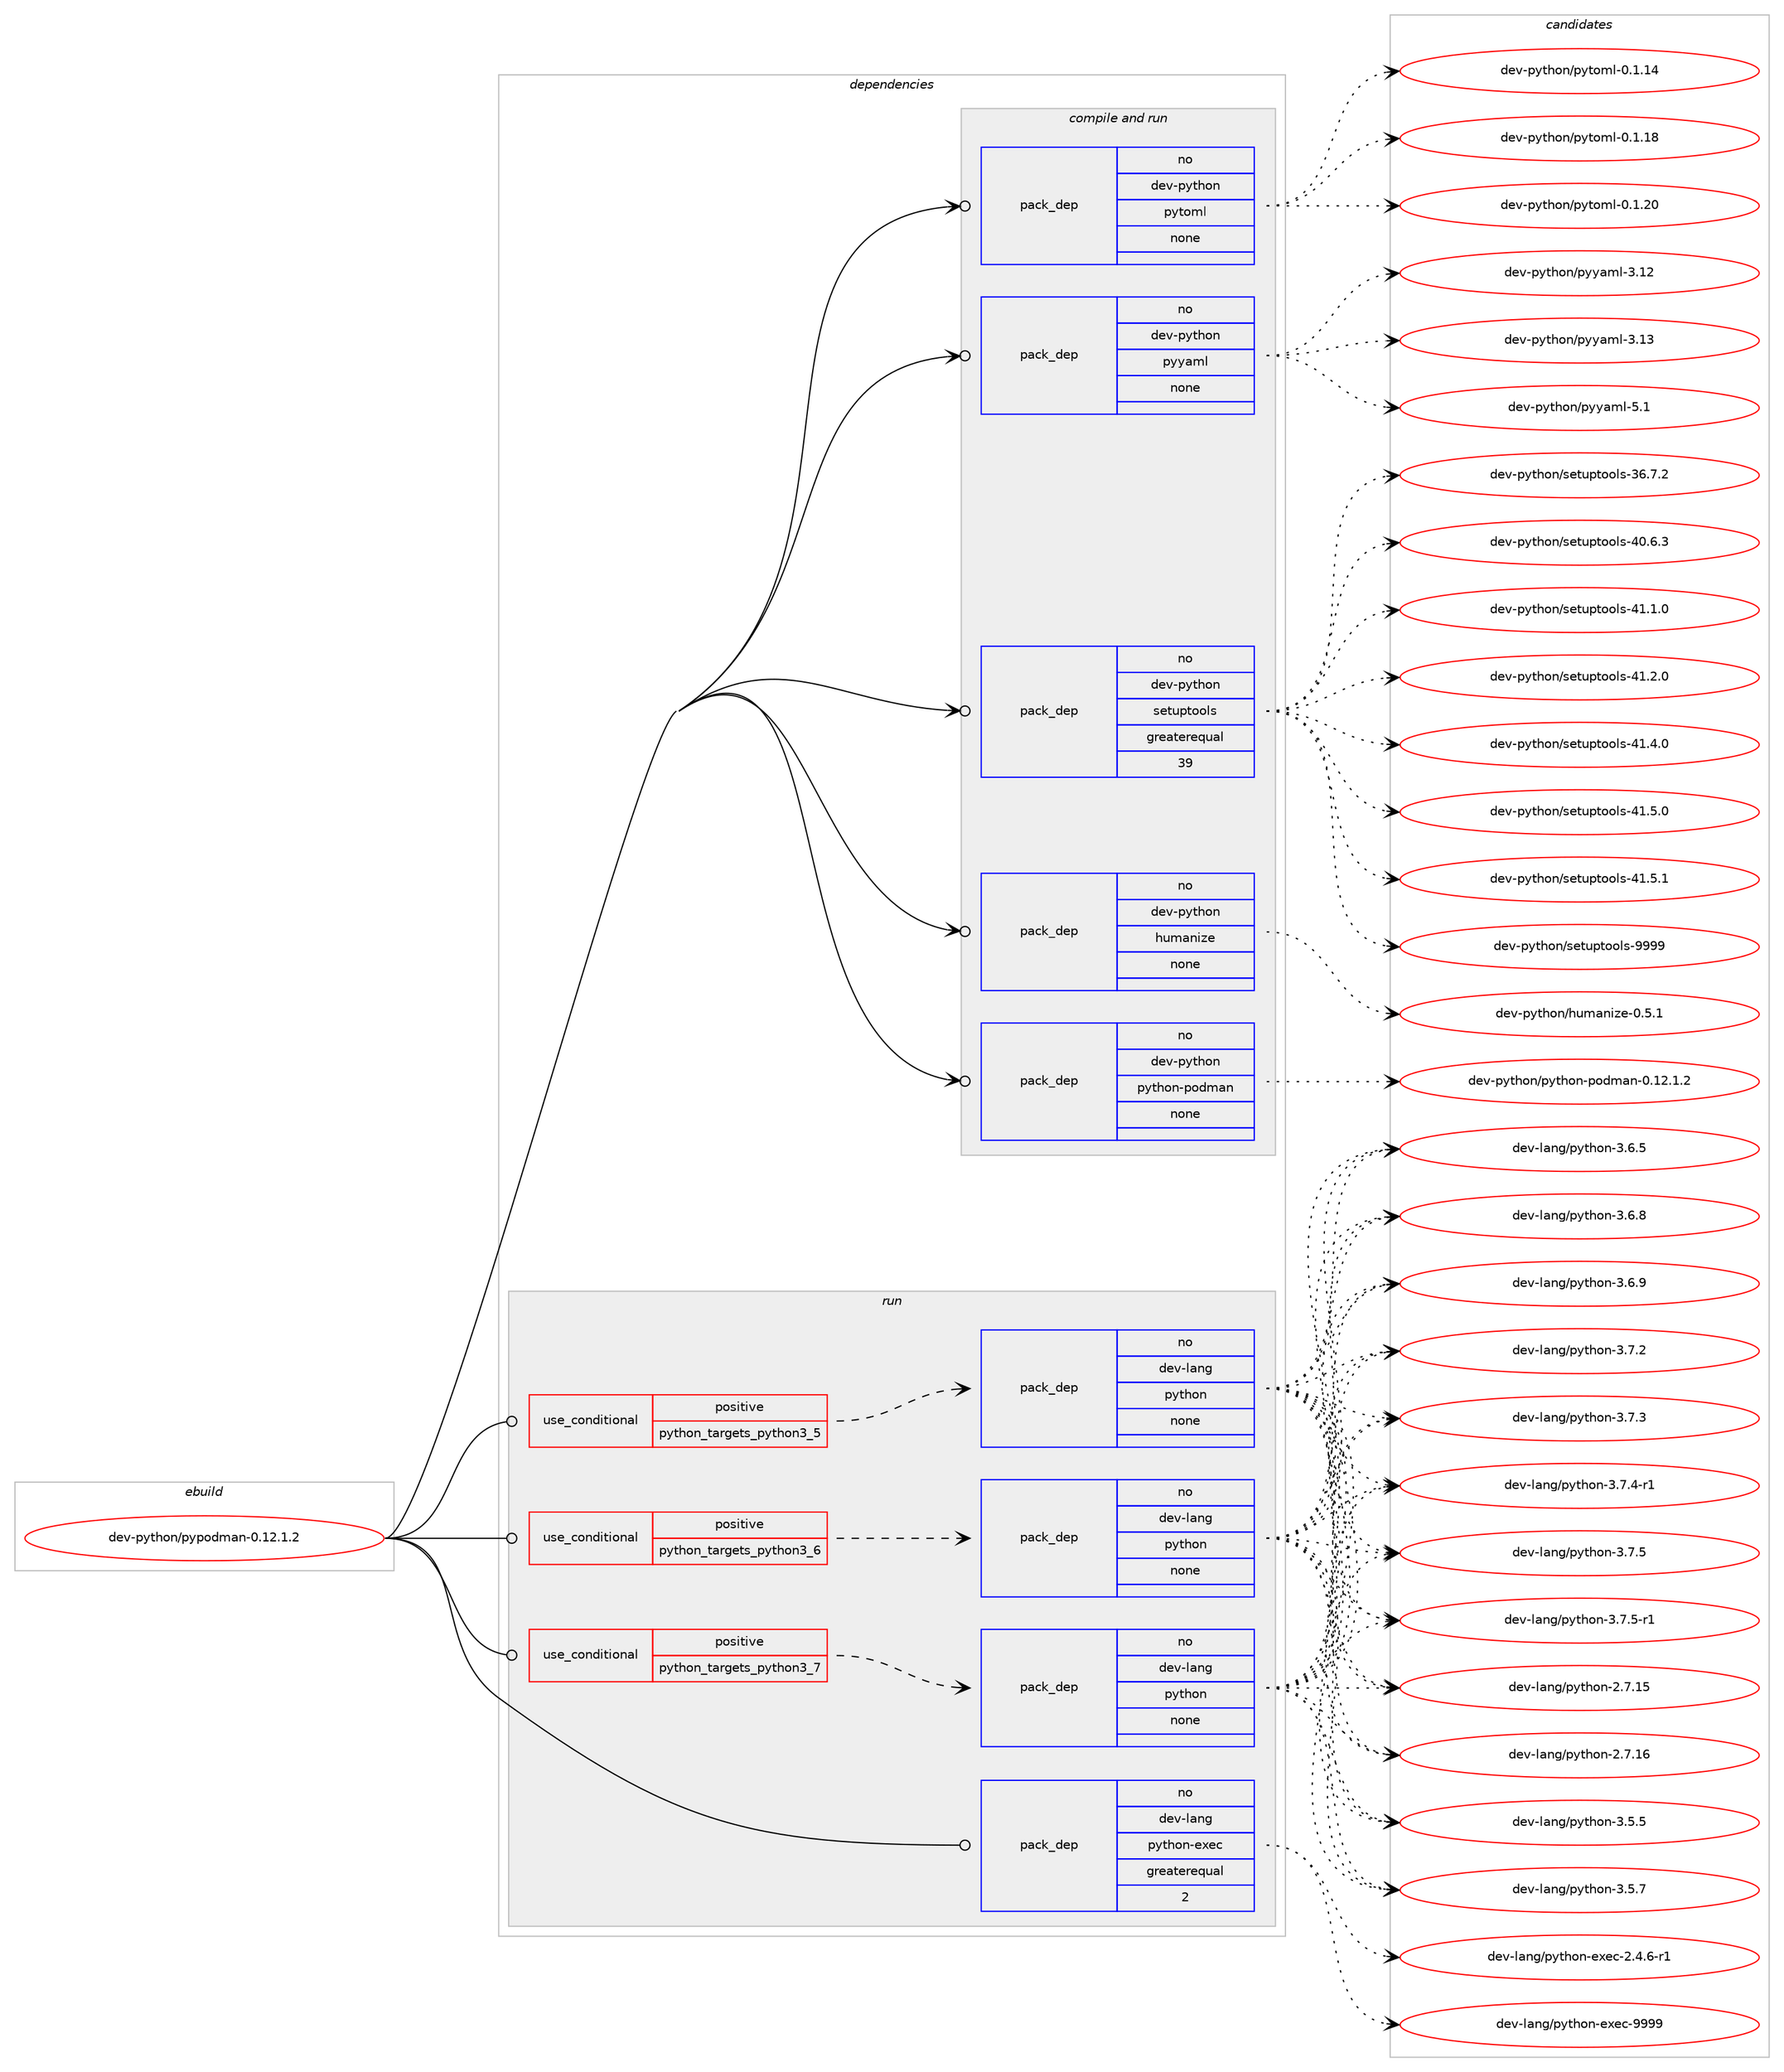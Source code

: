digraph prolog {

# *************
# Graph options
# *************

newrank=true;
concentrate=true;
compound=true;
graph [rankdir=LR,fontname=Helvetica,fontsize=10,ranksep=1.5];#, ranksep=2.5, nodesep=0.2];
edge  [arrowhead=vee];
node  [fontname=Helvetica,fontsize=10];

# **********
# The ebuild
# **********

subgraph cluster_leftcol {
color=gray;
rank=same;
label=<<i>ebuild</i>>;
id [label="dev-python/pypodman-0.12.1.2", color=red, width=4, href="../dev-python/pypodman-0.12.1.2.svg"];
}

# ****************
# The dependencies
# ****************

subgraph cluster_midcol {
color=gray;
label=<<i>dependencies</i>>;
subgraph cluster_compile {
fillcolor="#eeeeee";
style=filled;
label=<<i>compile</i>>;
}
subgraph cluster_compileandrun {
fillcolor="#eeeeee";
style=filled;
label=<<i>compile and run</i>>;
subgraph pack469423 {
dependency627822 [label=<<TABLE BORDER="0" CELLBORDER="1" CELLSPACING="0" CELLPADDING="4" WIDTH="220"><TR><TD ROWSPAN="6" CELLPADDING="30">pack_dep</TD></TR><TR><TD WIDTH="110">no</TD></TR><TR><TD>dev-python</TD></TR><TR><TD>humanize</TD></TR><TR><TD>none</TD></TR><TR><TD></TD></TR></TABLE>>, shape=none, color=blue];
}
id:e -> dependency627822:w [weight=20,style="solid",arrowhead="odotvee"];
subgraph pack469424 {
dependency627823 [label=<<TABLE BORDER="0" CELLBORDER="1" CELLSPACING="0" CELLPADDING="4" WIDTH="220"><TR><TD ROWSPAN="6" CELLPADDING="30">pack_dep</TD></TR><TR><TD WIDTH="110">no</TD></TR><TR><TD>dev-python</TD></TR><TR><TD>python-podman</TD></TR><TR><TD>none</TD></TR><TR><TD></TD></TR></TABLE>>, shape=none, color=blue];
}
id:e -> dependency627823:w [weight=20,style="solid",arrowhead="odotvee"];
subgraph pack469425 {
dependency627824 [label=<<TABLE BORDER="0" CELLBORDER="1" CELLSPACING="0" CELLPADDING="4" WIDTH="220"><TR><TD ROWSPAN="6" CELLPADDING="30">pack_dep</TD></TR><TR><TD WIDTH="110">no</TD></TR><TR><TD>dev-python</TD></TR><TR><TD>pytoml</TD></TR><TR><TD>none</TD></TR><TR><TD></TD></TR></TABLE>>, shape=none, color=blue];
}
id:e -> dependency627824:w [weight=20,style="solid",arrowhead="odotvee"];
subgraph pack469426 {
dependency627825 [label=<<TABLE BORDER="0" CELLBORDER="1" CELLSPACING="0" CELLPADDING="4" WIDTH="220"><TR><TD ROWSPAN="6" CELLPADDING="30">pack_dep</TD></TR><TR><TD WIDTH="110">no</TD></TR><TR><TD>dev-python</TD></TR><TR><TD>pyyaml</TD></TR><TR><TD>none</TD></TR><TR><TD></TD></TR></TABLE>>, shape=none, color=blue];
}
id:e -> dependency627825:w [weight=20,style="solid",arrowhead="odotvee"];
subgraph pack469427 {
dependency627826 [label=<<TABLE BORDER="0" CELLBORDER="1" CELLSPACING="0" CELLPADDING="4" WIDTH="220"><TR><TD ROWSPAN="6" CELLPADDING="30">pack_dep</TD></TR><TR><TD WIDTH="110">no</TD></TR><TR><TD>dev-python</TD></TR><TR><TD>setuptools</TD></TR><TR><TD>greaterequal</TD></TR><TR><TD>39</TD></TR></TABLE>>, shape=none, color=blue];
}
id:e -> dependency627826:w [weight=20,style="solid",arrowhead="odotvee"];
}
subgraph cluster_run {
fillcolor="#eeeeee";
style=filled;
label=<<i>run</i>>;
subgraph cond146549 {
dependency627827 [label=<<TABLE BORDER="0" CELLBORDER="1" CELLSPACING="0" CELLPADDING="4"><TR><TD ROWSPAN="3" CELLPADDING="10">use_conditional</TD></TR><TR><TD>positive</TD></TR><TR><TD>python_targets_python3_5</TD></TR></TABLE>>, shape=none, color=red];
subgraph pack469428 {
dependency627828 [label=<<TABLE BORDER="0" CELLBORDER="1" CELLSPACING="0" CELLPADDING="4" WIDTH="220"><TR><TD ROWSPAN="6" CELLPADDING="30">pack_dep</TD></TR><TR><TD WIDTH="110">no</TD></TR><TR><TD>dev-lang</TD></TR><TR><TD>python</TD></TR><TR><TD>none</TD></TR><TR><TD></TD></TR></TABLE>>, shape=none, color=blue];
}
dependency627827:e -> dependency627828:w [weight=20,style="dashed",arrowhead="vee"];
}
id:e -> dependency627827:w [weight=20,style="solid",arrowhead="odot"];
subgraph cond146550 {
dependency627829 [label=<<TABLE BORDER="0" CELLBORDER="1" CELLSPACING="0" CELLPADDING="4"><TR><TD ROWSPAN="3" CELLPADDING="10">use_conditional</TD></TR><TR><TD>positive</TD></TR><TR><TD>python_targets_python3_6</TD></TR></TABLE>>, shape=none, color=red];
subgraph pack469429 {
dependency627830 [label=<<TABLE BORDER="0" CELLBORDER="1" CELLSPACING="0" CELLPADDING="4" WIDTH="220"><TR><TD ROWSPAN="6" CELLPADDING="30">pack_dep</TD></TR><TR><TD WIDTH="110">no</TD></TR><TR><TD>dev-lang</TD></TR><TR><TD>python</TD></TR><TR><TD>none</TD></TR><TR><TD></TD></TR></TABLE>>, shape=none, color=blue];
}
dependency627829:e -> dependency627830:w [weight=20,style="dashed",arrowhead="vee"];
}
id:e -> dependency627829:w [weight=20,style="solid",arrowhead="odot"];
subgraph cond146551 {
dependency627831 [label=<<TABLE BORDER="0" CELLBORDER="1" CELLSPACING="0" CELLPADDING="4"><TR><TD ROWSPAN="3" CELLPADDING="10">use_conditional</TD></TR><TR><TD>positive</TD></TR><TR><TD>python_targets_python3_7</TD></TR></TABLE>>, shape=none, color=red];
subgraph pack469430 {
dependency627832 [label=<<TABLE BORDER="0" CELLBORDER="1" CELLSPACING="0" CELLPADDING="4" WIDTH="220"><TR><TD ROWSPAN="6" CELLPADDING="30">pack_dep</TD></TR><TR><TD WIDTH="110">no</TD></TR><TR><TD>dev-lang</TD></TR><TR><TD>python</TD></TR><TR><TD>none</TD></TR><TR><TD></TD></TR></TABLE>>, shape=none, color=blue];
}
dependency627831:e -> dependency627832:w [weight=20,style="dashed",arrowhead="vee"];
}
id:e -> dependency627831:w [weight=20,style="solid",arrowhead="odot"];
subgraph pack469431 {
dependency627833 [label=<<TABLE BORDER="0" CELLBORDER="1" CELLSPACING="0" CELLPADDING="4" WIDTH="220"><TR><TD ROWSPAN="6" CELLPADDING="30">pack_dep</TD></TR><TR><TD WIDTH="110">no</TD></TR><TR><TD>dev-lang</TD></TR><TR><TD>python-exec</TD></TR><TR><TD>greaterequal</TD></TR><TR><TD>2</TD></TR></TABLE>>, shape=none, color=blue];
}
id:e -> dependency627833:w [weight=20,style="solid",arrowhead="odot"];
}
}

# **************
# The candidates
# **************

subgraph cluster_choices {
rank=same;
color=gray;
label=<<i>candidates</i>>;

subgraph choice469423 {
color=black;
nodesep=1;
choice100101118451121211161041111104710411710997110105122101454846534649 [label="dev-python/humanize-0.5.1", color=red, width=4,href="../dev-python/humanize-0.5.1.svg"];
dependency627822:e -> choice100101118451121211161041111104710411710997110105122101454846534649:w [style=dotted,weight="100"];
}
subgraph choice469424 {
color=black;
nodesep=1;
choice10010111845112121116104111110471121211161041111104511211110010997110454846495046494650 [label="dev-python/python-podman-0.12.1.2", color=red, width=4,href="../dev-python/python-podman-0.12.1.2.svg"];
dependency627823:e -> choice10010111845112121116104111110471121211161041111104511211110010997110454846495046494650:w [style=dotted,weight="100"];
}
subgraph choice469425 {
color=black;
nodesep=1;
choice100101118451121211161041111104711212111611110910845484649464952 [label="dev-python/pytoml-0.1.14", color=red, width=4,href="../dev-python/pytoml-0.1.14.svg"];
choice100101118451121211161041111104711212111611110910845484649464956 [label="dev-python/pytoml-0.1.18", color=red, width=4,href="../dev-python/pytoml-0.1.18.svg"];
choice100101118451121211161041111104711212111611110910845484649465048 [label="dev-python/pytoml-0.1.20", color=red, width=4,href="../dev-python/pytoml-0.1.20.svg"];
dependency627824:e -> choice100101118451121211161041111104711212111611110910845484649464952:w [style=dotted,weight="100"];
dependency627824:e -> choice100101118451121211161041111104711212111611110910845484649464956:w [style=dotted,weight="100"];
dependency627824:e -> choice100101118451121211161041111104711212111611110910845484649465048:w [style=dotted,weight="100"];
}
subgraph choice469426 {
color=black;
nodesep=1;
choice1001011184511212111610411111047112121121971091084551464950 [label="dev-python/pyyaml-3.12", color=red, width=4,href="../dev-python/pyyaml-3.12.svg"];
choice1001011184511212111610411111047112121121971091084551464951 [label="dev-python/pyyaml-3.13", color=red, width=4,href="../dev-python/pyyaml-3.13.svg"];
choice10010111845112121116104111110471121211219710910845534649 [label="dev-python/pyyaml-5.1", color=red, width=4,href="../dev-python/pyyaml-5.1.svg"];
dependency627825:e -> choice1001011184511212111610411111047112121121971091084551464950:w [style=dotted,weight="100"];
dependency627825:e -> choice1001011184511212111610411111047112121121971091084551464951:w [style=dotted,weight="100"];
dependency627825:e -> choice10010111845112121116104111110471121211219710910845534649:w [style=dotted,weight="100"];
}
subgraph choice469427 {
color=black;
nodesep=1;
choice100101118451121211161041111104711510111611711211611111110811545515446554650 [label="dev-python/setuptools-36.7.2", color=red, width=4,href="../dev-python/setuptools-36.7.2.svg"];
choice100101118451121211161041111104711510111611711211611111110811545524846544651 [label="dev-python/setuptools-40.6.3", color=red, width=4,href="../dev-python/setuptools-40.6.3.svg"];
choice100101118451121211161041111104711510111611711211611111110811545524946494648 [label="dev-python/setuptools-41.1.0", color=red, width=4,href="../dev-python/setuptools-41.1.0.svg"];
choice100101118451121211161041111104711510111611711211611111110811545524946504648 [label="dev-python/setuptools-41.2.0", color=red, width=4,href="../dev-python/setuptools-41.2.0.svg"];
choice100101118451121211161041111104711510111611711211611111110811545524946524648 [label="dev-python/setuptools-41.4.0", color=red, width=4,href="../dev-python/setuptools-41.4.0.svg"];
choice100101118451121211161041111104711510111611711211611111110811545524946534648 [label="dev-python/setuptools-41.5.0", color=red, width=4,href="../dev-python/setuptools-41.5.0.svg"];
choice100101118451121211161041111104711510111611711211611111110811545524946534649 [label="dev-python/setuptools-41.5.1", color=red, width=4,href="../dev-python/setuptools-41.5.1.svg"];
choice10010111845112121116104111110471151011161171121161111111081154557575757 [label="dev-python/setuptools-9999", color=red, width=4,href="../dev-python/setuptools-9999.svg"];
dependency627826:e -> choice100101118451121211161041111104711510111611711211611111110811545515446554650:w [style=dotted,weight="100"];
dependency627826:e -> choice100101118451121211161041111104711510111611711211611111110811545524846544651:w [style=dotted,weight="100"];
dependency627826:e -> choice100101118451121211161041111104711510111611711211611111110811545524946494648:w [style=dotted,weight="100"];
dependency627826:e -> choice100101118451121211161041111104711510111611711211611111110811545524946504648:w [style=dotted,weight="100"];
dependency627826:e -> choice100101118451121211161041111104711510111611711211611111110811545524946524648:w [style=dotted,weight="100"];
dependency627826:e -> choice100101118451121211161041111104711510111611711211611111110811545524946534648:w [style=dotted,weight="100"];
dependency627826:e -> choice100101118451121211161041111104711510111611711211611111110811545524946534649:w [style=dotted,weight="100"];
dependency627826:e -> choice10010111845112121116104111110471151011161171121161111111081154557575757:w [style=dotted,weight="100"];
}
subgraph choice469428 {
color=black;
nodesep=1;
choice10010111845108971101034711212111610411111045504655464953 [label="dev-lang/python-2.7.15", color=red, width=4,href="../dev-lang/python-2.7.15.svg"];
choice10010111845108971101034711212111610411111045504655464954 [label="dev-lang/python-2.7.16", color=red, width=4,href="../dev-lang/python-2.7.16.svg"];
choice100101118451089711010347112121116104111110455146534653 [label="dev-lang/python-3.5.5", color=red, width=4,href="../dev-lang/python-3.5.5.svg"];
choice100101118451089711010347112121116104111110455146534655 [label="dev-lang/python-3.5.7", color=red, width=4,href="../dev-lang/python-3.5.7.svg"];
choice100101118451089711010347112121116104111110455146544653 [label="dev-lang/python-3.6.5", color=red, width=4,href="../dev-lang/python-3.6.5.svg"];
choice100101118451089711010347112121116104111110455146544656 [label="dev-lang/python-3.6.8", color=red, width=4,href="../dev-lang/python-3.6.8.svg"];
choice100101118451089711010347112121116104111110455146544657 [label="dev-lang/python-3.6.9", color=red, width=4,href="../dev-lang/python-3.6.9.svg"];
choice100101118451089711010347112121116104111110455146554650 [label="dev-lang/python-3.7.2", color=red, width=4,href="../dev-lang/python-3.7.2.svg"];
choice100101118451089711010347112121116104111110455146554651 [label="dev-lang/python-3.7.3", color=red, width=4,href="../dev-lang/python-3.7.3.svg"];
choice1001011184510897110103471121211161041111104551465546524511449 [label="dev-lang/python-3.7.4-r1", color=red, width=4,href="../dev-lang/python-3.7.4-r1.svg"];
choice100101118451089711010347112121116104111110455146554653 [label="dev-lang/python-3.7.5", color=red, width=4,href="../dev-lang/python-3.7.5.svg"];
choice1001011184510897110103471121211161041111104551465546534511449 [label="dev-lang/python-3.7.5-r1", color=red, width=4,href="../dev-lang/python-3.7.5-r1.svg"];
dependency627828:e -> choice10010111845108971101034711212111610411111045504655464953:w [style=dotted,weight="100"];
dependency627828:e -> choice10010111845108971101034711212111610411111045504655464954:w [style=dotted,weight="100"];
dependency627828:e -> choice100101118451089711010347112121116104111110455146534653:w [style=dotted,weight="100"];
dependency627828:e -> choice100101118451089711010347112121116104111110455146534655:w [style=dotted,weight="100"];
dependency627828:e -> choice100101118451089711010347112121116104111110455146544653:w [style=dotted,weight="100"];
dependency627828:e -> choice100101118451089711010347112121116104111110455146544656:w [style=dotted,weight="100"];
dependency627828:e -> choice100101118451089711010347112121116104111110455146544657:w [style=dotted,weight="100"];
dependency627828:e -> choice100101118451089711010347112121116104111110455146554650:w [style=dotted,weight="100"];
dependency627828:e -> choice100101118451089711010347112121116104111110455146554651:w [style=dotted,weight="100"];
dependency627828:e -> choice1001011184510897110103471121211161041111104551465546524511449:w [style=dotted,weight="100"];
dependency627828:e -> choice100101118451089711010347112121116104111110455146554653:w [style=dotted,weight="100"];
dependency627828:e -> choice1001011184510897110103471121211161041111104551465546534511449:w [style=dotted,weight="100"];
}
subgraph choice469429 {
color=black;
nodesep=1;
choice10010111845108971101034711212111610411111045504655464953 [label="dev-lang/python-2.7.15", color=red, width=4,href="../dev-lang/python-2.7.15.svg"];
choice10010111845108971101034711212111610411111045504655464954 [label="dev-lang/python-2.7.16", color=red, width=4,href="../dev-lang/python-2.7.16.svg"];
choice100101118451089711010347112121116104111110455146534653 [label="dev-lang/python-3.5.5", color=red, width=4,href="../dev-lang/python-3.5.5.svg"];
choice100101118451089711010347112121116104111110455146534655 [label="dev-lang/python-3.5.7", color=red, width=4,href="../dev-lang/python-3.5.7.svg"];
choice100101118451089711010347112121116104111110455146544653 [label="dev-lang/python-3.6.5", color=red, width=4,href="../dev-lang/python-3.6.5.svg"];
choice100101118451089711010347112121116104111110455146544656 [label="dev-lang/python-3.6.8", color=red, width=4,href="../dev-lang/python-3.6.8.svg"];
choice100101118451089711010347112121116104111110455146544657 [label="dev-lang/python-3.6.9", color=red, width=4,href="../dev-lang/python-3.6.9.svg"];
choice100101118451089711010347112121116104111110455146554650 [label="dev-lang/python-3.7.2", color=red, width=4,href="../dev-lang/python-3.7.2.svg"];
choice100101118451089711010347112121116104111110455146554651 [label="dev-lang/python-3.7.3", color=red, width=4,href="../dev-lang/python-3.7.3.svg"];
choice1001011184510897110103471121211161041111104551465546524511449 [label="dev-lang/python-3.7.4-r1", color=red, width=4,href="../dev-lang/python-3.7.4-r1.svg"];
choice100101118451089711010347112121116104111110455146554653 [label="dev-lang/python-3.7.5", color=red, width=4,href="../dev-lang/python-3.7.5.svg"];
choice1001011184510897110103471121211161041111104551465546534511449 [label="dev-lang/python-3.7.5-r1", color=red, width=4,href="../dev-lang/python-3.7.5-r1.svg"];
dependency627830:e -> choice10010111845108971101034711212111610411111045504655464953:w [style=dotted,weight="100"];
dependency627830:e -> choice10010111845108971101034711212111610411111045504655464954:w [style=dotted,weight="100"];
dependency627830:e -> choice100101118451089711010347112121116104111110455146534653:w [style=dotted,weight="100"];
dependency627830:e -> choice100101118451089711010347112121116104111110455146534655:w [style=dotted,weight="100"];
dependency627830:e -> choice100101118451089711010347112121116104111110455146544653:w [style=dotted,weight="100"];
dependency627830:e -> choice100101118451089711010347112121116104111110455146544656:w [style=dotted,weight="100"];
dependency627830:e -> choice100101118451089711010347112121116104111110455146544657:w [style=dotted,weight="100"];
dependency627830:e -> choice100101118451089711010347112121116104111110455146554650:w [style=dotted,weight="100"];
dependency627830:e -> choice100101118451089711010347112121116104111110455146554651:w [style=dotted,weight="100"];
dependency627830:e -> choice1001011184510897110103471121211161041111104551465546524511449:w [style=dotted,weight="100"];
dependency627830:e -> choice100101118451089711010347112121116104111110455146554653:w [style=dotted,weight="100"];
dependency627830:e -> choice1001011184510897110103471121211161041111104551465546534511449:w [style=dotted,weight="100"];
}
subgraph choice469430 {
color=black;
nodesep=1;
choice10010111845108971101034711212111610411111045504655464953 [label="dev-lang/python-2.7.15", color=red, width=4,href="../dev-lang/python-2.7.15.svg"];
choice10010111845108971101034711212111610411111045504655464954 [label="dev-lang/python-2.7.16", color=red, width=4,href="../dev-lang/python-2.7.16.svg"];
choice100101118451089711010347112121116104111110455146534653 [label="dev-lang/python-3.5.5", color=red, width=4,href="../dev-lang/python-3.5.5.svg"];
choice100101118451089711010347112121116104111110455146534655 [label="dev-lang/python-3.5.7", color=red, width=4,href="../dev-lang/python-3.5.7.svg"];
choice100101118451089711010347112121116104111110455146544653 [label="dev-lang/python-3.6.5", color=red, width=4,href="../dev-lang/python-3.6.5.svg"];
choice100101118451089711010347112121116104111110455146544656 [label="dev-lang/python-3.6.8", color=red, width=4,href="../dev-lang/python-3.6.8.svg"];
choice100101118451089711010347112121116104111110455146544657 [label="dev-lang/python-3.6.9", color=red, width=4,href="../dev-lang/python-3.6.9.svg"];
choice100101118451089711010347112121116104111110455146554650 [label="dev-lang/python-3.7.2", color=red, width=4,href="../dev-lang/python-3.7.2.svg"];
choice100101118451089711010347112121116104111110455146554651 [label="dev-lang/python-3.7.3", color=red, width=4,href="../dev-lang/python-3.7.3.svg"];
choice1001011184510897110103471121211161041111104551465546524511449 [label="dev-lang/python-3.7.4-r1", color=red, width=4,href="../dev-lang/python-3.7.4-r1.svg"];
choice100101118451089711010347112121116104111110455146554653 [label="dev-lang/python-3.7.5", color=red, width=4,href="../dev-lang/python-3.7.5.svg"];
choice1001011184510897110103471121211161041111104551465546534511449 [label="dev-lang/python-3.7.5-r1", color=red, width=4,href="../dev-lang/python-3.7.5-r1.svg"];
dependency627832:e -> choice10010111845108971101034711212111610411111045504655464953:w [style=dotted,weight="100"];
dependency627832:e -> choice10010111845108971101034711212111610411111045504655464954:w [style=dotted,weight="100"];
dependency627832:e -> choice100101118451089711010347112121116104111110455146534653:w [style=dotted,weight="100"];
dependency627832:e -> choice100101118451089711010347112121116104111110455146534655:w [style=dotted,weight="100"];
dependency627832:e -> choice100101118451089711010347112121116104111110455146544653:w [style=dotted,weight="100"];
dependency627832:e -> choice100101118451089711010347112121116104111110455146544656:w [style=dotted,weight="100"];
dependency627832:e -> choice100101118451089711010347112121116104111110455146544657:w [style=dotted,weight="100"];
dependency627832:e -> choice100101118451089711010347112121116104111110455146554650:w [style=dotted,weight="100"];
dependency627832:e -> choice100101118451089711010347112121116104111110455146554651:w [style=dotted,weight="100"];
dependency627832:e -> choice1001011184510897110103471121211161041111104551465546524511449:w [style=dotted,weight="100"];
dependency627832:e -> choice100101118451089711010347112121116104111110455146554653:w [style=dotted,weight="100"];
dependency627832:e -> choice1001011184510897110103471121211161041111104551465546534511449:w [style=dotted,weight="100"];
}
subgraph choice469431 {
color=black;
nodesep=1;
choice10010111845108971101034711212111610411111045101120101994550465246544511449 [label="dev-lang/python-exec-2.4.6-r1", color=red, width=4,href="../dev-lang/python-exec-2.4.6-r1.svg"];
choice10010111845108971101034711212111610411111045101120101994557575757 [label="dev-lang/python-exec-9999", color=red, width=4,href="../dev-lang/python-exec-9999.svg"];
dependency627833:e -> choice10010111845108971101034711212111610411111045101120101994550465246544511449:w [style=dotted,weight="100"];
dependency627833:e -> choice10010111845108971101034711212111610411111045101120101994557575757:w [style=dotted,weight="100"];
}
}

}
